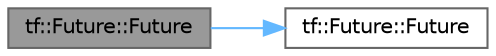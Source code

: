 digraph "tf::Future::Future"
{
 // LATEX_PDF_SIZE
  bgcolor="transparent";
  edge [fontname=Helvetica,fontsize=10,labelfontname=Helvetica,labelfontsize=10];
  node [fontname=Helvetica,fontsize=10,shape=box,height=0.2,width=0.4];
  rankdir="LR";
  Node1 [id="Node000001",label="tf::Future::Future",height=0.2,width=0.4,color="gray40", fillcolor="grey60", style="filled", fontcolor="black",tooltip="disabled copy constructor"];
  Node1 -> Node2 [id="edge1_Node000001_Node000002",color="steelblue1",style="solid",tooltip=" "];
  Node2 [id="Node000002",label="tf::Future::Future",height=0.2,width=0.4,color="grey40", fillcolor="white", style="filled",URL="$classtf_1_1_future.html#a520785365a129094d7ecf11e217509db",tooltip="default constructor"];
}
